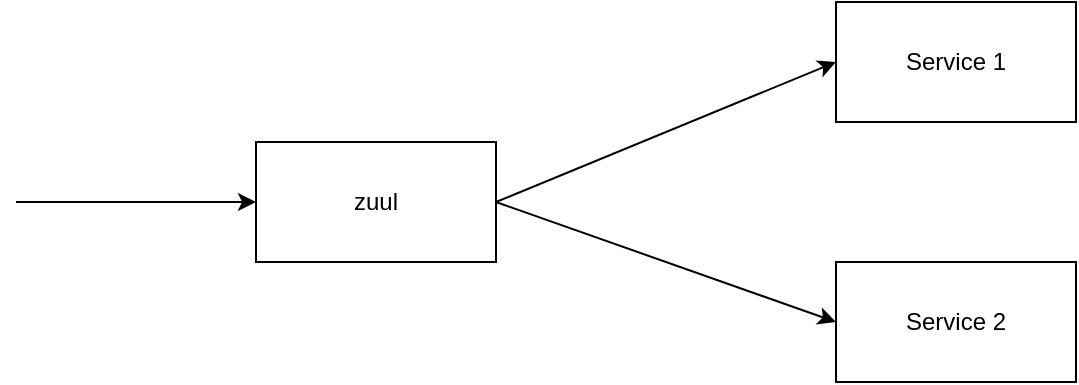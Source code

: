 <mxfile version="10.6.5" type="github"><diagram id="YTnbHStbpXYPTFRcDK5H" name="Page-1"><mxGraphModel dx="998" dy="442" grid="1" gridSize="10" guides="1" tooltips="1" connect="1" arrows="1" fold="1" page="1" pageScale="1" pageWidth="850" pageHeight="1100" math="0" shadow="0"><root><mxCell id="0"/><mxCell id="1" parent="0"/><mxCell id="Lw8IpHhPbQ5YOr25bQKC-2" value="zuul" style="rounded=0;whiteSpace=wrap;html=1;" vertex="1" parent="1"><mxGeometry x="230" y="320" width="120" height="60" as="geometry"/></mxCell><mxCell id="Lw8IpHhPbQ5YOr25bQKC-3" value="Service 1" style="rounded=0;whiteSpace=wrap;html=1;" vertex="1" parent="1"><mxGeometry x="520" y="250" width="120" height="60" as="geometry"/></mxCell><mxCell id="Lw8IpHhPbQ5YOr25bQKC-4" value="Service 2" style="rounded=0;whiteSpace=wrap;html=1;" vertex="1" parent="1"><mxGeometry x="520" y="380" width="120" height="60" as="geometry"/></mxCell><mxCell id="Lw8IpHhPbQ5YOr25bQKC-8" value="" style="endArrow=classic;html=1;entryX=0;entryY=0.5;entryDx=0;entryDy=0;" edge="1" parent="1" target="Lw8IpHhPbQ5YOr25bQKC-2"><mxGeometry width="50" height="50" relative="1" as="geometry"><mxPoint x="110" y="350" as="sourcePoint"/><mxPoint x="160" y="310" as="targetPoint"/></mxGeometry></mxCell><mxCell id="Lw8IpHhPbQ5YOr25bQKC-9" value="" style="endArrow=classic;html=1;entryX=0;entryY=0.5;entryDx=0;entryDy=0;exitX=1;exitY=0.5;exitDx=0;exitDy=0;" edge="1" parent="1" source="Lw8IpHhPbQ5YOr25bQKC-2" target="Lw8IpHhPbQ5YOr25bQKC-3"><mxGeometry width="50" height="50" relative="1" as="geometry"><mxPoint x="100" y="510" as="sourcePoint"/><mxPoint x="150" y="460" as="targetPoint"/></mxGeometry></mxCell><mxCell id="Lw8IpHhPbQ5YOr25bQKC-10" value="" style="endArrow=classic;html=1;entryX=0;entryY=0.5;entryDx=0;entryDy=0;exitX=1;exitY=0.5;exitDx=0;exitDy=0;" edge="1" parent="1" source="Lw8IpHhPbQ5YOr25bQKC-2" target="Lw8IpHhPbQ5YOr25bQKC-4"><mxGeometry width="50" height="50" relative="1" as="geometry"><mxPoint x="360" y="360" as="sourcePoint"/><mxPoint x="530" y="290" as="targetPoint"/></mxGeometry></mxCell></root></mxGraphModel></diagram></mxfile>
